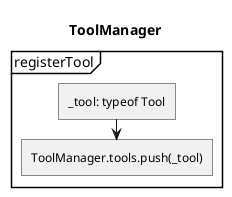 @startuml ToolManager
skinparam monochrome true

title ToolManager

partition registerTool {
	:_tool: typeof Tool]
	:ToolManager.tools.push(_tool)]
}

@enduml